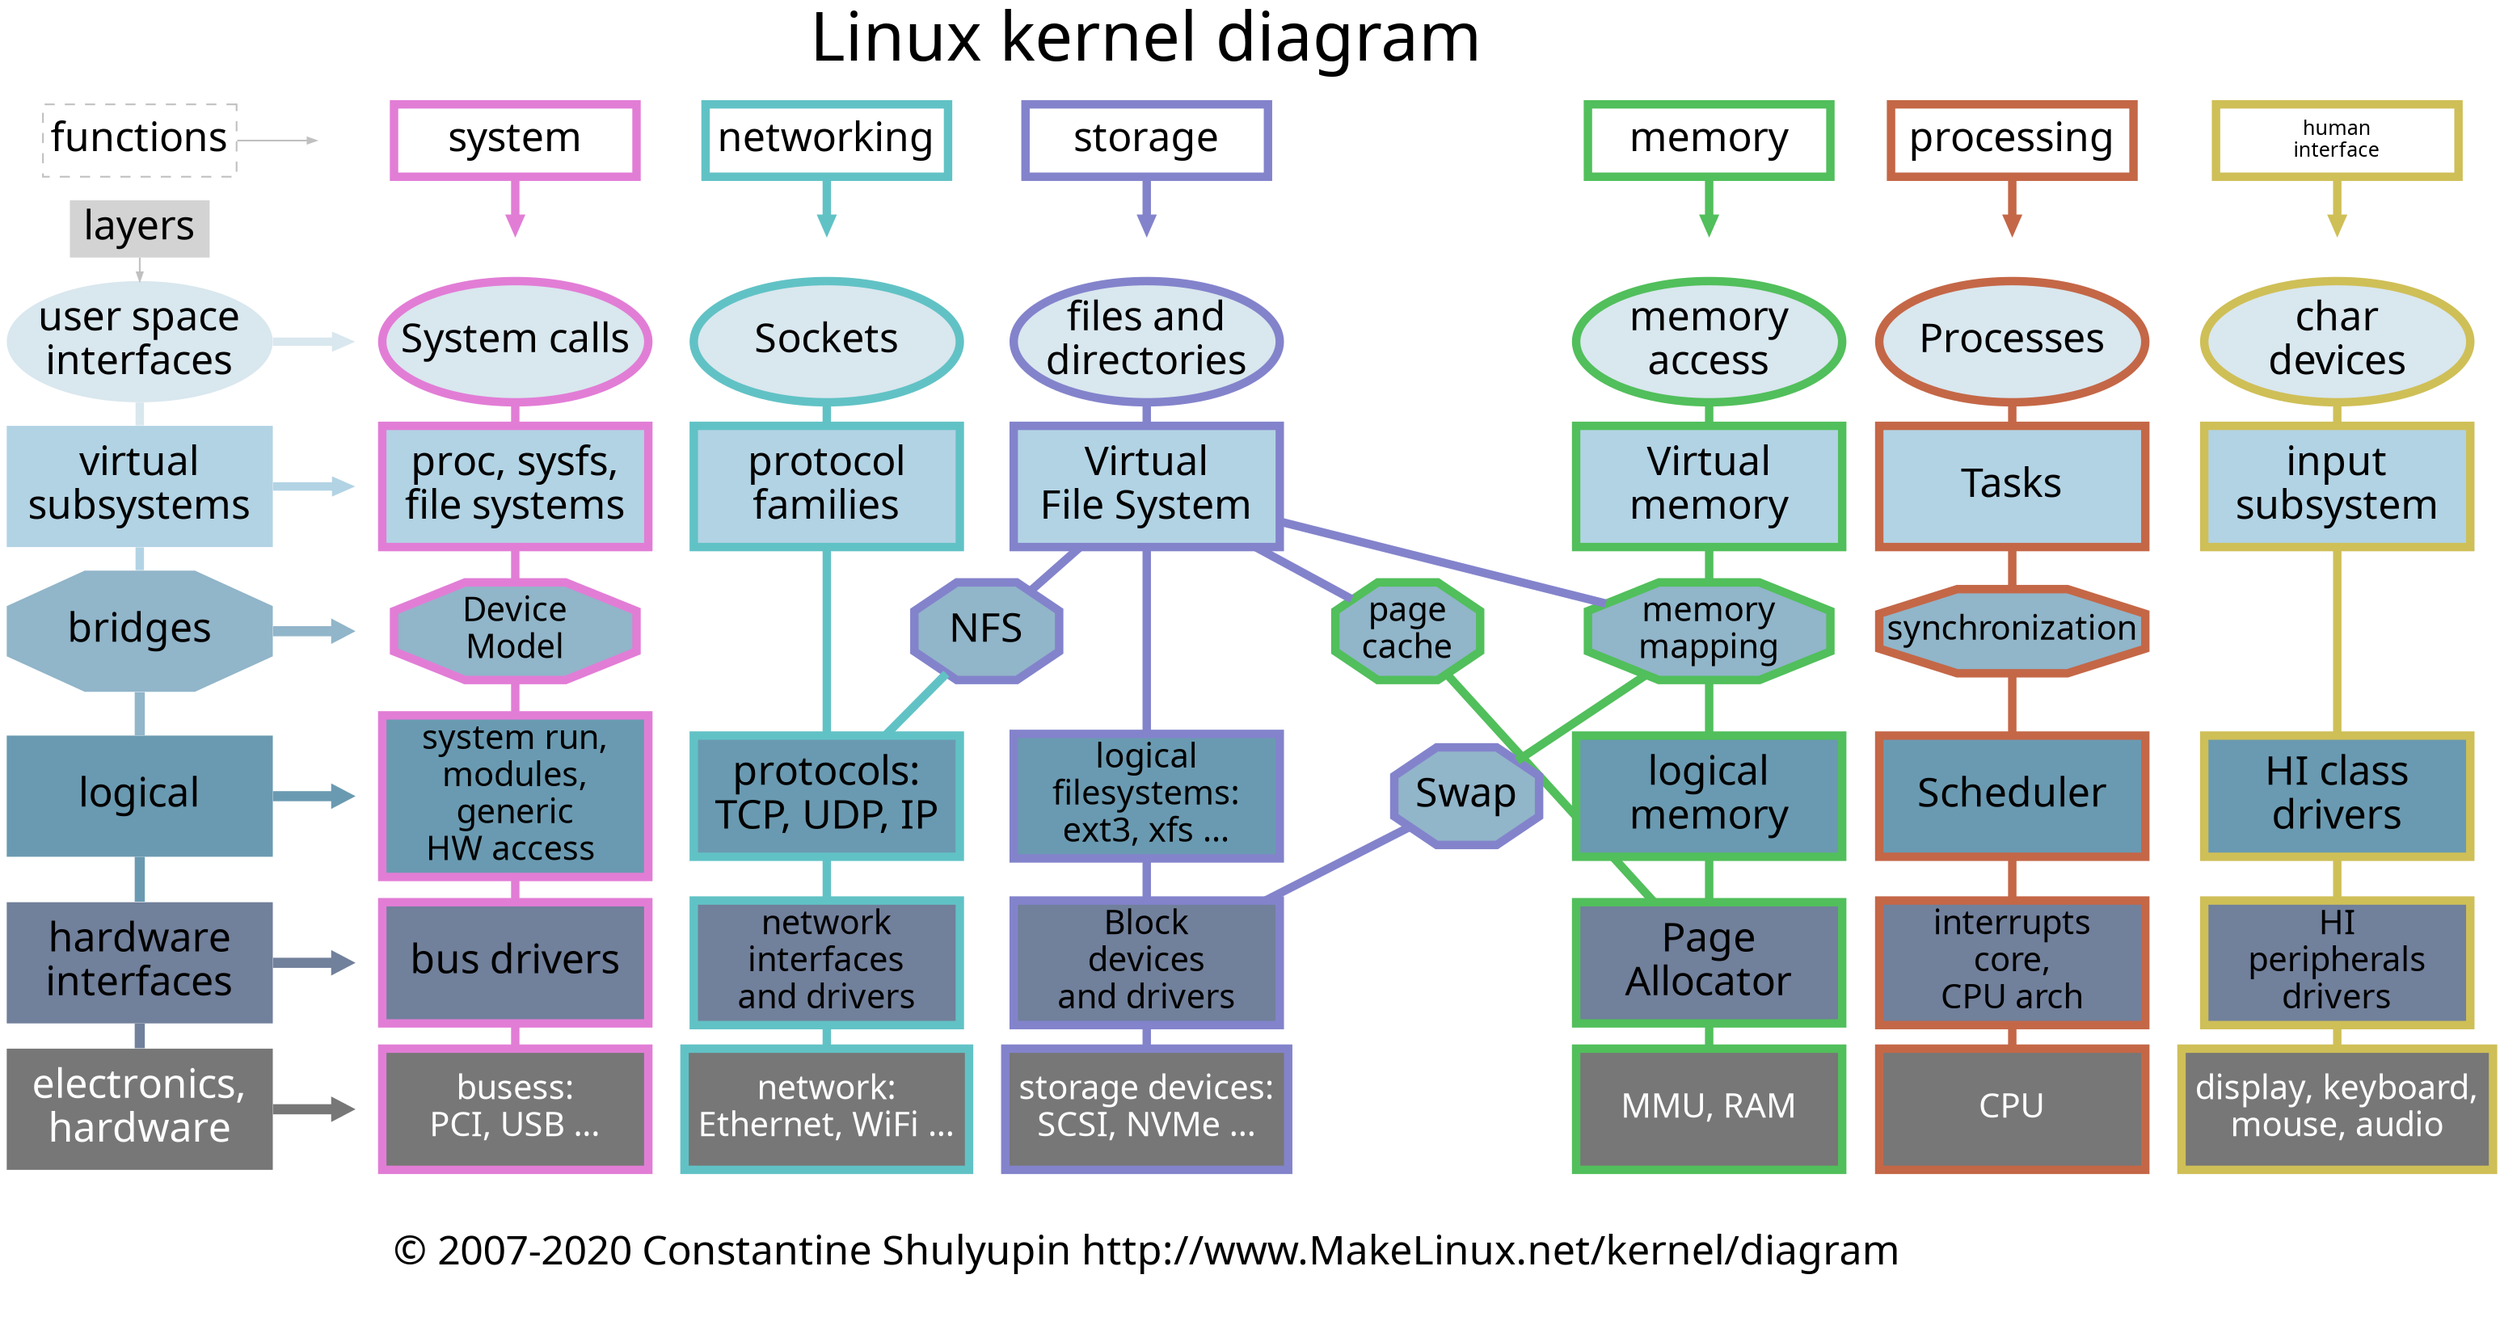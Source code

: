 digraph matrix {
	graph [newrank=true,
		nodesep=0.3,
		ranksep=0.2,
		overlap=true,
		splines=false,
	];
	node [fixedsize=false,
		fontname=Ubuntu
		fontsize=24,
		height=1,
		shape=box,
		style="filled,setlinewidth(5)",
		width=2.2
	];
	edge [arrowhead=none,
		arrowsize=0.5,
		labelfontname="Ubuntu",
		weight=10,
		style="filled,setlinewidth(5)"
	];
	{
		node [color="#e27dd6ff"];
		system_		 [color="#e27dd6ff",
			fixedsize=true,
			height=0,
			shape=point,
			style=invis,
			shape=point
			];
		system		 [color="#e27dd6ff",
			fillcolor=white,
			fixedsize=true,
			height=0.6,
			row=func,
			width=2];
		system -> system_		 [arrowhead="",
			color="#e27dd6ff",
			row=func]
		SCI		 [color="#e27dd6ff",
			fillcolor="#d9e7ee",
			fixedsize=true,
			label="System calls",
			row=usr,
			shape=ellipse];
		sysfs		 [color="#e27dd6ff",
			fillcolor="#b2d3e4",
			label="proc, sysfs,\nfile systems"];
		SCI -> sysfs		 [color="#e27dd6ff"];
		DM		 [color="#e27dd6ff",
			fillcolor="#91b5c9",
			fixedsize=true,
			fontsize=20,
			height=0.8,
			label="Device\nModel",
			shape=octagon,
			width=2];
		sysfs -> DM		 [color="#e27dd6ff"];
		log_sys		 [color="#e27dd6ff",
			fillcolor="#6a9ab1",
			fontsize=20,
			label="system run,\nmodules,\ngeneric\nHW access "];
		DM -> log_sys		 [color="#e27dd6ff"];
		bus_drv		 [color="#e27dd6ff",
			fillcolor="#71809b",
			label="bus drivers"];
		log_sys -> bus_drv		 [color="#e27dd6ff"];
		H2		 [color="#e27dd6ff",
			fillcolor="#777777",
			fontcolor=white,
			fontsize=20,
			label="busess:\nPCI, USB ...",
			row=chip];
		bus_drv -> H2		 [color="#e27dd6ff"];
	}
	{
		node [color="#61c2c5"];
		edge [color="#61c2c5"];
		networking_		 [color="#61c2c5",
			fixedsize=true,
			height=0,
			shape=point,
			style=invis,
			shape=point
			width=0];
		networking		 [color="#61c2c5",
			fillcolor=white,
			fixedsize=true,
			height=0.6,
			row=func,
			width=2];
		networking -> networking_		 [arrowhead="",
			color="#61c2c5",
			row=func];
		sock		 [color="#61c2c5",
			fillcolor="#d9e7ee",
			fixedsize=true,
			label=Sockets,
			row=usr,
			shape=ellipse];
		prot_fam		 [color="#61c2c5",
			fillcolor="#b2d3e4",
			label="protocol\nfamilies"];
		sock -> prot_fam		 [color="#61c2c5"];
		log_prot		 [color="#61c2c5",
			fillcolor="#6a9ab1",
			label="protocols:\nTCP, UDP, IP"];
		prot_fam -> log_prot		 [color="#61c2c5"];
		netif		 [color="#61c2c5",
			fillcolor="#71809b",
			fontsize=20,
			label="network\ninterfaces\nand drivers"];
		log_prot -> netif		 [color="#61c2c5"];
		net_hw		 [color="#61c2c5",
			fillcolor="#777777",
			fontcolor=white,
			fontsize=20,
			label="network:\nEthernet, WiFi ...",
			row=chip];
		netif -> net_hw		 [color="#61c2c5"];
		NFS		 [color="#8383cc",
			fillcolor="#91b5c9",
			fixedsize=true,
			height=0.8,
			label=NFS,
			shape=octagon,
			width=1.2];
		NFS -> log_prot		 [color="#61c2c5",
			weight=0];
	}
	{
		node [color="#8383cc"];
		edge [color="#8383cc"];
		NFS;
		storage_		 [color="#8383cc",
			shape=point
			fixedsize=true,
			height=0,
			style=invis,
			width=0];
		storage		 [color="#8383cc",
			fillcolor=white,
			fixedsize=true,
			height=0.6,
			row=func,
			width=2];
		storage -> storage_		 [arrowhead="",
			color="#8383cc",
			row=func];
		FS		 [color="#8383cc",
			fillcolor="#d9e7ee",
			fixedsize=true,
			label="files and\ndirectories",
			row=usr,
			shape=ellipse];
		VFS		 [color="#8383cc",
			fillcolor="#b2d3e4",
			label="Virtual\nFile System"];
		FS -> VFS		 [color="#8383cc"];
		VFS -> NFS		 [color="#8383cc",
			weight=0];
		logFS		 [color="#8383cc",
			fillcolor="#6a9ab1",
			fontsize=20,
			label="logical\nfilesystems:\next3, xfs ..."];
		VFS -> logFS		 [color="#8383cc"];
		PC		 [color="#51bf5b",
			fillcolor="#91b5c9",
			fixedsize=true,
			fontsize=20,
			height=0.8,
			label="page\ncache",
			shape=octagon,
			width=1.2];
		VFS -> PC		 [color="#8383cc",
			weight=0];
		mmap		 [color="#51bf5b",
			fillcolor="#91b5c9",
			fixedsize=true,
			fontsize=20,
			height=0.8,
			label="memory\nmapping",
			shape=octagon,
			width=2];
		VFS -> mmap		 [color="#8383cc",
			weight=0];
		block		 [color="#8383cc",
			fillcolor="#71809b",
			fontsize=20,
			label="Block\ndevices\nand drivers"];
		logFS -> block		 [color="#8383cc"];
		PA		 [color="#51bf5b",
			fillcolor="#71809b",
			label="Page\nAllocator"];
		PC -> PA		 [color="#51bf5b",
			weight=0];
		H4		 [color="#8383cc",
			fillcolor="#777777",
			fontcolor=white,
			fontsize=20,
			label="storage devices:\nSCSI, NVMe ...",
			row=chip];
		block -> H4		 [color="#8383cc"];
		SW		 [color="#8383cc",
			fillcolor="#91b5c9",
			fixedsize=true,
			label=Swap,
			height=0.8,
			shape=octagon,
			width=1.2];
		SW -> block		 [color="#8383cc",
			weight=0];
	}
	{
		node [color="#c46747"];
		edge [color="#c46747"];
		processing_		 [color="#c46747",
			fixedsize=true,
			height=0,
			shape=point
			style=invis,
			width=0];
		processing		 [color="#c46747",
			fillcolor=white,
			fixedsize=true,
			height=0.6,
			row=func,
			width=2];
		processing -> processing_		 [arrowhead="",
			color="#c46747",
			row=func];
		proc		 [color="#c46747",
			fillcolor="#d9e7ee",
			fixedsize=true,
			label=Processes,
			row=usr,
			shape=ellipse];
		Tasks		 [color="#c46747",
			fillcolor="#b2d3e4"];
		proc -> Tasks		 [color="#c46747"];
		sync		 [color="#c46747",
			fillcolor="#91b5c9",
			fixedsize=true,
			fontsize=20,
			fontname="Ubuntu Condensed"
			label=synchronization,
			height=0.7,
			//width=2,
			shape=octagon];
		Tasks -> sync		 [color="#c46747"];
		sched		 [color="#c46747",
			fillcolor="#6a9ab1",
			label=Scheduler];
		sync -> sched		 [color="#c46747"];
		IRQ		 [color="#c46747",
			fillcolor="#71809b",
			fontsize=20,
			label="interrupts\ncore,\nCPU arch"];
		sched -> IRQ		 [color="#c46747"];
		CPU		 [color="#c46747",
			fillcolor="#777777",
			fontcolor=white,
			fontsize=20,
			row=chip];
		IRQ -> CPU		 [color="#c46747"];
	}
	{
		node [color="#cfbf57ff",
			
		];
		edge [color="#cfbf57ff",
			weight=10
		];
		HI_		 [color="#cfbf57ff",
			fixedsize=true,
			height=0,
			shape=point
			style=invis,
			width=0];
		HI		 [color="#cfbf57ff",
			fillcolor=white,
			fixedsize=true,
			fontsize=12,
			height=0.6,
			label="human\ninterface",
			row=func,
			width=2];
		HI -> HI_		 [arrowhead="",
			color="#cfbf57ff",
			row=func];
		char		 [color="#cfbf57ff",
			fillcolor="#d9e7ee",
			fixedsize=true,
			label="char\ndevices",
			row=usr,
			shape=ellipse];
		input		 [color="#cfbf57ff",
			fillcolor="#b2d3e4",
			label="input\nsubsystem"];
		char -> input		 [color="#cfbf57ff"];
		F7		 [color="#cfbf57ff",
			fillcolor="#6a9ab1",
			label="HI class\ndrivers"];
		input -> F7		 [color="#cfbf57ff"];
		HID		 [color="#cfbf57ff",
			fillcolor="#71809b",
			fontsize=20,
			URL="https://www.kernel.org/doc/html/latest/hid/",
			label="HI\nperipherals\ndrivers"];
		F7 -> HID		 [color="#cfbf57ff"
			];
		H7		 [color="#cfbf57ff",
			fillcolor="#777777",
			fontcolor=white,
			fontsize=20,
			label="display, keyboard,\nmouse, audio",
			row=chip];
		HID -> H7		 [color="#cfbf57ff" ];
	}
	{
		graph [rank=same];
		edge [style=invis,
			weight=1
		];
		system;
		networking;
		system -> networking		 [weight=1];
		storage;
		networking -> storage		 [weight=1];
		memory		 [color="#51bf5b",
			fillcolor=white,
			fixedsize=true,
			height=0.6,
			row=func,
			width=2];
		storage -> memory		 [weight=1];
		processing;
		HI;
		processing -> HI		 [weight=1];
		memory -> processing		 [weight=1];
		functions_		 [fixedsize=true,
			height=0,
			shape=point
			style=invis,
			width=0];
		functions_ -> system		 [weight=1];
		functions		 [color=gray,
			tooltip="Columns represent main functionalities of the kernel",
			URL="http://www.makelinux.net/ldd3/chp-1-sect-2.shtml",
			fillcolor=gray,
			fixedsize=true,
			height=0.6,
			row=func,
			style=dashed,
			width=1.6];
		functions -> functions_		 [arrowhead="",
			color=gray,
			style="",
			weight=""];
	}
	{
		graph [rank=same];
		SCI;
		sock;
		FS;
		proc;
		char;
		usr_		 [fixedsize=true,
			height=0,
			shape=point
			style=invis,
			width=0.5];
		usr		 [fillcolor="#d9e7eeff",
			fixedsize=true,
			label="user space\ninterfaces",
			row=usr,
			shape=ellipse,
			style="filled,setlinewidth(0)"];
		MA		 [color="#51bf5b",
			fillcolor="#d9e7ee",
			fixedsize=true,
			label="memory\naccess",
			row=usr,
			shape=ellipse];
	}
	{
		edge [style=invis,
			weight=10
		];
		system_;
		SCI;
		system_ -> SCI;
		networking_;
		sock;
		networking_ -> sock;
		storage_;
		FS;
		storage_ -> FS;
		processing_;
		proc;
		processing_ -> proc;
		HI_;
		char;
		HI_ -> char;
		MA;
		memory_		 [fixedsize=true,
			height=0,
			shape=point,
			style=invis,
			width=0];
		memory_ -> MA;
	}
	{
		graph [rank=same];
		sysfs;
		prot_fam;
		VFS;
		Tasks;
		input;
		D0		 [fixedsize=true,
			height=0,
			shape=point,
			style=invis,
			width=0];
		virt		 [fillcolor="#b2d3e4",
			label="virtual\nsubsystems",
			style="filled,setlinewidth(0)"];
		VM		 [color="#51bf5b",
			fillcolor="#b2d3e4",
			label="Virtual\nmemory"];
	}
	{
		graph [rank=same];
		DM;
		NFS;
		mmap;
		sync;
		E0		 [fixedsize=true,
			height=0,
			shape=point,
			style=invis,
			width=0];
		bridges		 [fillcolor="#91b5c9",
			shape=octagon,
			style="filled,setlinewidth(0)"];
	}
	{
		graph [rank=same];
		log_sys;
		log_prot;
		logFS;
		sched;
		F7;
		F0		 [fixedsize=true,
			height=0,
			shape=point,
			style=invis,
			width=0];
		logical		 [fillcolor="#6a9ab1",
			style="filled,setlinewidth(0)"];
		log_mem		 [color="#51bf5b",
			fillcolor="#6a9ab1",
			label="logical\nmemory"];
	}
	{
		graph [rank=same];
		bus_drv;
		netif;
		block;
		PA;
		IRQ;
		HID;
		G0		 [fixedsize=true,
			height=0,
			shape=point,
			style=invis,
			width=0];
		HWI		 [fillcolor="#71809b",
			label="hardware\ninterfaces",
			style="filled,setlinewidth(0)"];
	}
	{
		graph [rank=same];
		H2;
		net_hw;
		H4;
		CPU;
		H7;
		H0		 [fixedsize=true,
			height=0,
			shape=point,
			style=invis,
			width=0];
		HW		 [fillcolor="#777777",
			fontcolor=white,
			label="electronics,\nhardware",
			row=chip,
			style="filled,setlinewidth(0)"];
		H5		 [color="#51bf5b",
			fillcolor="#777777",
			fontcolor=white,
			fontsize=20,
			label="MMU, RAM",
			row=chip];
	}
	subgraph mem {
		node [color="#51bf5b",
			height=0.5
		];
		edge [color="#51bf5b"];
		PC;
		mmap;
		SW;
		mmap -> SW		 [color="#51bf5b",
			weight=0];
		log_mem;
		mmap -> log_mem		 [color="#51bf5b"];
		PA;
		H5;
		PA -> H5		 [color="#51bf5b"];
		memory;
		memory_;
		memory -> memory_		 [arrowhead="",
			color="#51bf5b",
			row=func];
		MA;
		VM;
		MA -> VM		 [color="#51bf5b"];
		VM -> mmap		 [color="#51bf5b"];
		log_mem -> PA		 [color="#51bf5b"];
	}
	bottom	 [label="© 2007-2020 Constantine Shulyupin http://www.MakeLinux.net/kernel/diagram",
		shape=plaintext,
		style=""];
	H4 -> bottom	 [style=invis];
	layers	 [fillcolor=lightgray,
		tooltip="Functionalities are divided to common layers. It is approximate division.",
		height=0.1,
		style="filled,setlinewidth(0)",
		width=0.5];
	functions -> layers [ style=invis ];
	usr -> usr_	 [arrowhead="",
		color="#d9e7eeff",
		minlen=2];
	usr -> virt	 [color="#d9e7eeff"];
	virt -> D0	 [arrowhead="",
		color="#b2d3e4",
		minlen=2];
	virt -> bridges	 [color="#b2d3e4"];
	bridges -> E0	 [arrowhead="",
		color="#91b5c9",
		minlen=2,
		style="filled,setlinewidth(6)",
		weight=""];
	bridges -> logical	 [color="#91b5c9",
		style="filled,setlinewidth(6)"];
	logical -> F0	 [arrowhead="",
		color="#6a9ab1",
		minlen=2,
		row=logical,
		style="filled,setlinewidth(6)",
		weight=""];
	logical -> HWI	 [color="#6a9ab1",
		row=logical,
		style="filled,setlinewidth(6)"];
	HWI -> G0	 [arrowhead="",
		color="#71809b",
		minlen=2,
		row=HWI,
		style="filled,setlinewidth(6)",
		weight=""];
	HWI -> HW	 [color="#71809b",
		row=HWI,
		style="filled,setlinewidth(6)"];
	HW -> H0	 [arrowhead="",
		color="#777777",
		minlen=2,
		row=chip,
		style="filled,setlinewidth(6)",
		weight=""];
	layers -> usr	 [arrowhead="",
		color=gray,
		style="filled,setlinewidth(1)"];
	LKD	 [fontsize=40,
		label="Linux kernel diagram",
		shape=plain,
		style=""];
	LKD -> storage [style=invis];
}

